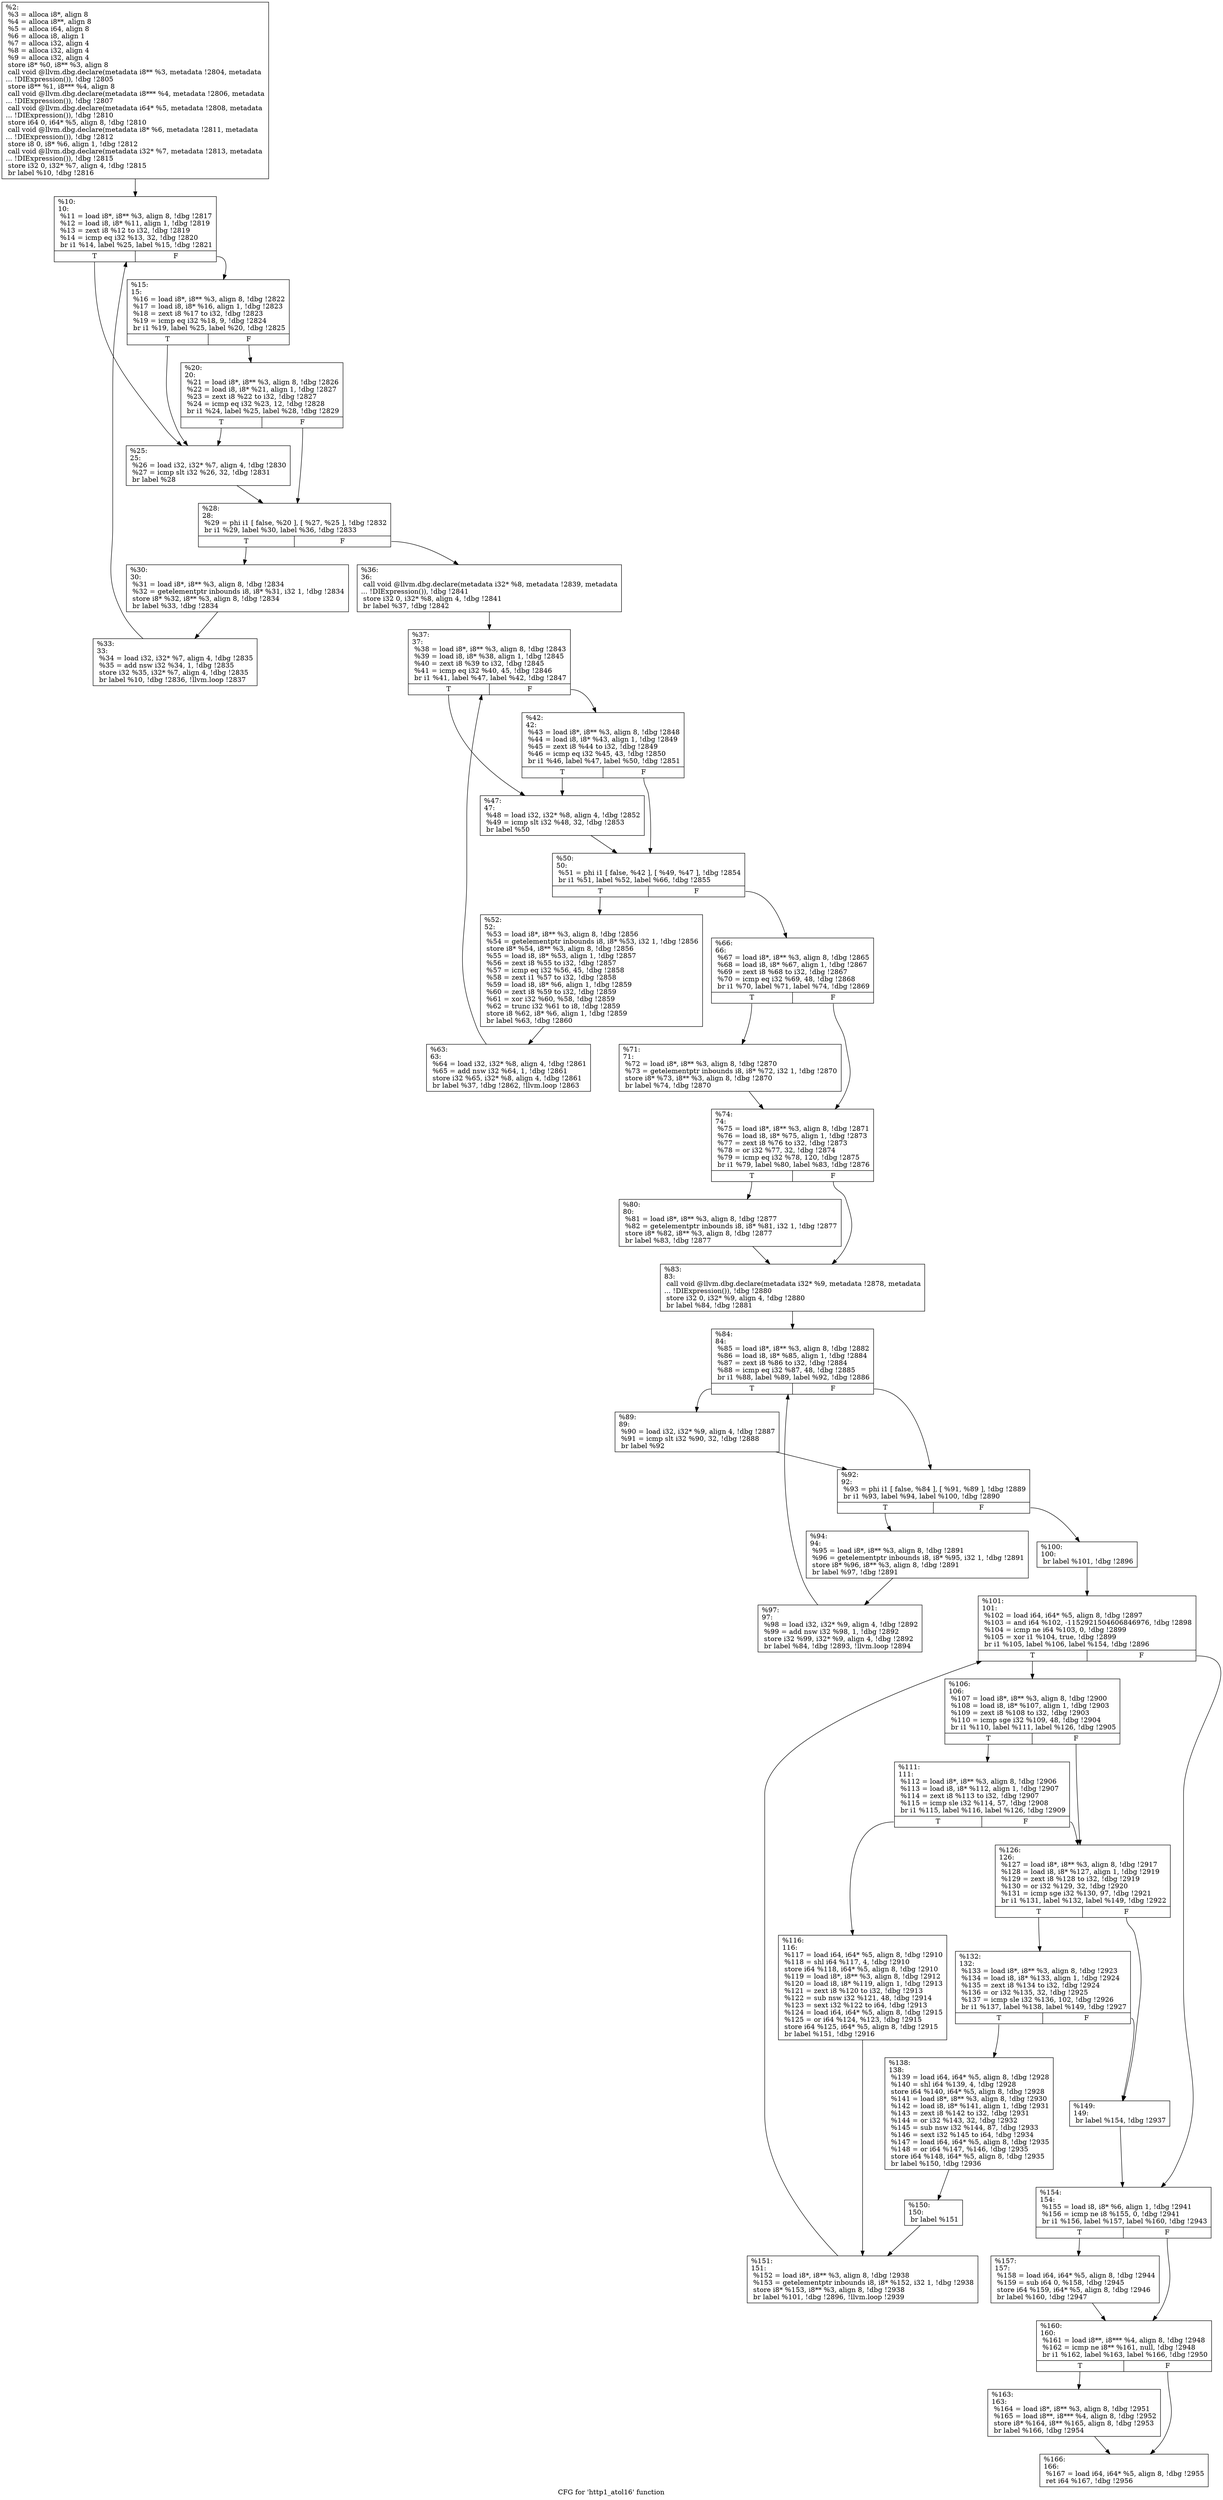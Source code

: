 digraph "CFG for 'http1_atol16' function" {
	label="CFG for 'http1_atol16' function";

	Node0x55685223cd30 [shape=record,label="{%2:\l  %3 = alloca i8*, align 8\l  %4 = alloca i8**, align 8\l  %5 = alloca i64, align 8\l  %6 = alloca i8, align 1\l  %7 = alloca i32, align 4\l  %8 = alloca i32, align 4\l  %9 = alloca i32, align 4\l  store i8* %0, i8** %3, align 8\l  call void @llvm.dbg.declare(metadata i8** %3, metadata !2804, metadata\l... !DIExpression()), !dbg !2805\l  store i8** %1, i8*** %4, align 8\l  call void @llvm.dbg.declare(metadata i8*** %4, metadata !2806, metadata\l... !DIExpression()), !dbg !2807\l  call void @llvm.dbg.declare(metadata i64* %5, metadata !2808, metadata\l... !DIExpression()), !dbg !2810\l  store i64 0, i64* %5, align 8, !dbg !2810\l  call void @llvm.dbg.declare(metadata i8* %6, metadata !2811, metadata\l... !DIExpression()), !dbg !2812\l  store i8 0, i8* %6, align 1, !dbg !2812\l  call void @llvm.dbg.declare(metadata i32* %7, metadata !2813, metadata\l... !DIExpression()), !dbg !2815\l  store i32 0, i32* %7, align 4, !dbg !2815\l  br label %10, !dbg !2816\l}"];
	Node0x55685223cd30 -> Node0x55685223cde0;
	Node0x55685223cde0 [shape=record,label="{%10:\l10:                                               \l  %11 = load i8*, i8** %3, align 8, !dbg !2817\l  %12 = load i8, i8* %11, align 1, !dbg !2819\l  %13 = zext i8 %12 to i32, !dbg !2819\l  %14 = icmp eq i32 %13, 32, !dbg !2820\l  br i1 %14, label %25, label %15, !dbg !2821\l|{<s0>T|<s1>F}}"];
	Node0x55685223cde0:s0 -> Node0x55685223ced0;
	Node0x55685223cde0:s1 -> Node0x55685223ce30;
	Node0x55685223ce30 [shape=record,label="{%15:\l15:                                               \l  %16 = load i8*, i8** %3, align 8, !dbg !2822\l  %17 = load i8, i8* %16, align 1, !dbg !2823\l  %18 = zext i8 %17 to i32, !dbg !2823\l  %19 = icmp eq i32 %18, 9, !dbg !2824\l  br i1 %19, label %25, label %20, !dbg !2825\l|{<s0>T|<s1>F}}"];
	Node0x55685223ce30:s0 -> Node0x55685223ced0;
	Node0x55685223ce30:s1 -> Node0x55685223ce80;
	Node0x55685223ce80 [shape=record,label="{%20:\l20:                                               \l  %21 = load i8*, i8** %3, align 8, !dbg !2826\l  %22 = load i8, i8* %21, align 1, !dbg !2827\l  %23 = zext i8 %22 to i32, !dbg !2827\l  %24 = icmp eq i32 %23, 12, !dbg !2828\l  br i1 %24, label %25, label %28, !dbg !2829\l|{<s0>T|<s1>F}}"];
	Node0x55685223ce80:s0 -> Node0x55685223ced0;
	Node0x55685223ce80:s1 -> Node0x55685223cf20;
	Node0x55685223ced0 [shape=record,label="{%25:\l25:                                               \l  %26 = load i32, i32* %7, align 4, !dbg !2830\l  %27 = icmp slt i32 %26, 32, !dbg !2831\l  br label %28\l}"];
	Node0x55685223ced0 -> Node0x55685223cf20;
	Node0x55685223cf20 [shape=record,label="{%28:\l28:                                               \l  %29 = phi i1 [ false, %20 ], [ %27, %25 ], !dbg !2832\l  br i1 %29, label %30, label %36, !dbg !2833\l|{<s0>T|<s1>F}}"];
	Node0x55685223cf20:s0 -> Node0x55685223cf70;
	Node0x55685223cf20:s1 -> Node0x55685223d010;
	Node0x55685223cf70 [shape=record,label="{%30:\l30:                                               \l  %31 = load i8*, i8** %3, align 8, !dbg !2834\l  %32 = getelementptr inbounds i8, i8* %31, i32 1, !dbg !2834\l  store i8* %32, i8** %3, align 8, !dbg !2834\l  br label %33, !dbg !2834\l}"];
	Node0x55685223cf70 -> Node0x55685223cfc0;
	Node0x55685223cfc0 [shape=record,label="{%33:\l33:                                               \l  %34 = load i32, i32* %7, align 4, !dbg !2835\l  %35 = add nsw i32 %34, 1, !dbg !2835\l  store i32 %35, i32* %7, align 4, !dbg !2835\l  br label %10, !dbg !2836, !llvm.loop !2837\l}"];
	Node0x55685223cfc0 -> Node0x55685223cde0;
	Node0x55685223d010 [shape=record,label="{%36:\l36:                                               \l  call void @llvm.dbg.declare(metadata i32* %8, metadata !2839, metadata\l... !DIExpression()), !dbg !2841\l  store i32 0, i32* %8, align 4, !dbg !2841\l  br label %37, !dbg !2842\l}"];
	Node0x55685223d010 -> Node0x55685223d060;
	Node0x55685223d060 [shape=record,label="{%37:\l37:                                               \l  %38 = load i8*, i8** %3, align 8, !dbg !2843\l  %39 = load i8, i8* %38, align 1, !dbg !2845\l  %40 = zext i8 %39 to i32, !dbg !2845\l  %41 = icmp eq i32 %40, 45, !dbg !2846\l  br i1 %41, label %47, label %42, !dbg !2847\l|{<s0>T|<s1>F}}"];
	Node0x55685223d060:s0 -> Node0x55685223d100;
	Node0x55685223d060:s1 -> Node0x55685223d0b0;
	Node0x55685223d0b0 [shape=record,label="{%42:\l42:                                               \l  %43 = load i8*, i8** %3, align 8, !dbg !2848\l  %44 = load i8, i8* %43, align 1, !dbg !2849\l  %45 = zext i8 %44 to i32, !dbg !2849\l  %46 = icmp eq i32 %45, 43, !dbg !2850\l  br i1 %46, label %47, label %50, !dbg !2851\l|{<s0>T|<s1>F}}"];
	Node0x55685223d0b0:s0 -> Node0x55685223d100;
	Node0x55685223d0b0:s1 -> Node0x55685223d150;
	Node0x55685223d100 [shape=record,label="{%47:\l47:                                               \l  %48 = load i32, i32* %8, align 4, !dbg !2852\l  %49 = icmp slt i32 %48, 32, !dbg !2853\l  br label %50\l}"];
	Node0x55685223d100 -> Node0x55685223d150;
	Node0x55685223d150 [shape=record,label="{%50:\l50:                                               \l  %51 = phi i1 [ false, %42 ], [ %49, %47 ], !dbg !2854\l  br i1 %51, label %52, label %66, !dbg !2855\l|{<s0>T|<s1>F}}"];
	Node0x55685223d150:s0 -> Node0x55685223d1a0;
	Node0x55685223d150:s1 -> Node0x55685223d240;
	Node0x55685223d1a0 [shape=record,label="{%52:\l52:                                               \l  %53 = load i8*, i8** %3, align 8, !dbg !2856\l  %54 = getelementptr inbounds i8, i8* %53, i32 1, !dbg !2856\l  store i8* %54, i8** %3, align 8, !dbg !2856\l  %55 = load i8, i8* %53, align 1, !dbg !2857\l  %56 = zext i8 %55 to i32, !dbg !2857\l  %57 = icmp eq i32 %56, 45, !dbg !2858\l  %58 = zext i1 %57 to i32, !dbg !2858\l  %59 = load i8, i8* %6, align 1, !dbg !2859\l  %60 = zext i8 %59 to i32, !dbg !2859\l  %61 = xor i32 %60, %58, !dbg !2859\l  %62 = trunc i32 %61 to i8, !dbg !2859\l  store i8 %62, i8* %6, align 1, !dbg !2859\l  br label %63, !dbg !2860\l}"];
	Node0x55685223d1a0 -> Node0x55685223d1f0;
	Node0x55685223d1f0 [shape=record,label="{%63:\l63:                                               \l  %64 = load i32, i32* %8, align 4, !dbg !2861\l  %65 = add nsw i32 %64, 1, !dbg !2861\l  store i32 %65, i32* %8, align 4, !dbg !2861\l  br label %37, !dbg !2862, !llvm.loop !2863\l}"];
	Node0x55685223d1f0 -> Node0x55685223d060;
	Node0x55685223d240 [shape=record,label="{%66:\l66:                                               \l  %67 = load i8*, i8** %3, align 8, !dbg !2865\l  %68 = load i8, i8* %67, align 1, !dbg !2867\l  %69 = zext i8 %68 to i32, !dbg !2867\l  %70 = icmp eq i32 %69, 48, !dbg !2868\l  br i1 %70, label %71, label %74, !dbg !2869\l|{<s0>T|<s1>F}}"];
	Node0x55685223d240:s0 -> Node0x55685223d290;
	Node0x55685223d240:s1 -> Node0x55685223d2e0;
	Node0x55685223d290 [shape=record,label="{%71:\l71:                                               \l  %72 = load i8*, i8** %3, align 8, !dbg !2870\l  %73 = getelementptr inbounds i8, i8* %72, i32 1, !dbg !2870\l  store i8* %73, i8** %3, align 8, !dbg !2870\l  br label %74, !dbg !2870\l}"];
	Node0x55685223d290 -> Node0x55685223d2e0;
	Node0x55685223d2e0 [shape=record,label="{%74:\l74:                                               \l  %75 = load i8*, i8** %3, align 8, !dbg !2871\l  %76 = load i8, i8* %75, align 1, !dbg !2873\l  %77 = zext i8 %76 to i32, !dbg !2873\l  %78 = or i32 %77, 32, !dbg !2874\l  %79 = icmp eq i32 %78, 120, !dbg !2875\l  br i1 %79, label %80, label %83, !dbg !2876\l|{<s0>T|<s1>F}}"];
	Node0x55685223d2e0:s0 -> Node0x55685223d330;
	Node0x55685223d2e0:s1 -> Node0x55685223d380;
	Node0x55685223d330 [shape=record,label="{%80:\l80:                                               \l  %81 = load i8*, i8** %3, align 8, !dbg !2877\l  %82 = getelementptr inbounds i8, i8* %81, i32 1, !dbg !2877\l  store i8* %82, i8** %3, align 8, !dbg !2877\l  br label %83, !dbg !2877\l}"];
	Node0x55685223d330 -> Node0x55685223d380;
	Node0x55685223d380 [shape=record,label="{%83:\l83:                                               \l  call void @llvm.dbg.declare(metadata i32* %9, metadata !2878, metadata\l... !DIExpression()), !dbg !2880\l  store i32 0, i32* %9, align 4, !dbg !2880\l  br label %84, !dbg !2881\l}"];
	Node0x55685223d380 -> Node0x55685223d3d0;
	Node0x55685223d3d0 [shape=record,label="{%84:\l84:                                               \l  %85 = load i8*, i8** %3, align 8, !dbg !2882\l  %86 = load i8, i8* %85, align 1, !dbg !2884\l  %87 = zext i8 %86 to i32, !dbg !2884\l  %88 = icmp eq i32 %87, 48, !dbg !2885\l  br i1 %88, label %89, label %92, !dbg !2886\l|{<s0>T|<s1>F}}"];
	Node0x55685223d3d0:s0 -> Node0x55685223d420;
	Node0x55685223d3d0:s1 -> Node0x55685223d470;
	Node0x55685223d420 [shape=record,label="{%89:\l89:                                               \l  %90 = load i32, i32* %9, align 4, !dbg !2887\l  %91 = icmp slt i32 %90, 32, !dbg !2888\l  br label %92\l}"];
	Node0x55685223d420 -> Node0x55685223d470;
	Node0x55685223d470 [shape=record,label="{%92:\l92:                                               \l  %93 = phi i1 [ false, %84 ], [ %91, %89 ], !dbg !2889\l  br i1 %93, label %94, label %100, !dbg !2890\l|{<s0>T|<s1>F}}"];
	Node0x55685223d470:s0 -> Node0x55685223d4c0;
	Node0x55685223d470:s1 -> Node0x55685223d560;
	Node0x55685223d4c0 [shape=record,label="{%94:\l94:                                               \l  %95 = load i8*, i8** %3, align 8, !dbg !2891\l  %96 = getelementptr inbounds i8, i8* %95, i32 1, !dbg !2891\l  store i8* %96, i8** %3, align 8, !dbg !2891\l  br label %97, !dbg !2891\l}"];
	Node0x55685223d4c0 -> Node0x55685223d510;
	Node0x55685223d510 [shape=record,label="{%97:\l97:                                               \l  %98 = load i32, i32* %9, align 4, !dbg !2892\l  %99 = add nsw i32 %98, 1, !dbg !2892\l  store i32 %99, i32* %9, align 4, !dbg !2892\l  br label %84, !dbg !2893, !llvm.loop !2894\l}"];
	Node0x55685223d510 -> Node0x55685223d3d0;
	Node0x55685223d560 [shape=record,label="{%100:\l100:                                              \l  br label %101, !dbg !2896\l}"];
	Node0x55685223d560 -> Node0x55685223d5b0;
	Node0x55685223d5b0 [shape=record,label="{%101:\l101:                                              \l  %102 = load i64, i64* %5, align 8, !dbg !2897\l  %103 = and i64 %102, -1152921504606846976, !dbg !2898\l  %104 = icmp ne i64 %103, 0, !dbg !2899\l  %105 = xor i1 %104, true, !dbg !2899\l  br i1 %105, label %106, label %154, !dbg !2896\l|{<s0>T|<s1>F}}"];
	Node0x55685223d5b0:s0 -> Node0x55685223d600;
	Node0x55685223d5b0:s1 -> Node0x55685223d8d0;
	Node0x55685223d600 [shape=record,label="{%106:\l106:                                              \l  %107 = load i8*, i8** %3, align 8, !dbg !2900\l  %108 = load i8, i8* %107, align 1, !dbg !2903\l  %109 = zext i8 %108 to i32, !dbg !2903\l  %110 = icmp sge i32 %109, 48, !dbg !2904\l  br i1 %110, label %111, label %126, !dbg !2905\l|{<s0>T|<s1>F}}"];
	Node0x55685223d600:s0 -> Node0x55685223d650;
	Node0x55685223d600:s1 -> Node0x55685223d6f0;
	Node0x55685223d650 [shape=record,label="{%111:\l111:                                              \l  %112 = load i8*, i8** %3, align 8, !dbg !2906\l  %113 = load i8, i8* %112, align 1, !dbg !2907\l  %114 = zext i8 %113 to i32, !dbg !2907\l  %115 = icmp sle i32 %114, 57, !dbg !2908\l  br i1 %115, label %116, label %126, !dbg !2909\l|{<s0>T|<s1>F}}"];
	Node0x55685223d650:s0 -> Node0x55685223d6a0;
	Node0x55685223d650:s1 -> Node0x55685223d6f0;
	Node0x55685223d6a0 [shape=record,label="{%116:\l116:                                              \l  %117 = load i64, i64* %5, align 8, !dbg !2910\l  %118 = shl i64 %117, 4, !dbg !2910\l  store i64 %118, i64* %5, align 8, !dbg !2910\l  %119 = load i8*, i8** %3, align 8, !dbg !2912\l  %120 = load i8, i8* %119, align 1, !dbg !2913\l  %121 = zext i8 %120 to i32, !dbg !2913\l  %122 = sub nsw i32 %121, 48, !dbg !2914\l  %123 = sext i32 %122 to i64, !dbg !2913\l  %124 = load i64, i64* %5, align 8, !dbg !2915\l  %125 = or i64 %124, %123, !dbg !2915\l  store i64 %125, i64* %5, align 8, !dbg !2915\l  br label %151, !dbg !2916\l}"];
	Node0x55685223d6a0 -> Node0x55685223d880;
	Node0x55685223d6f0 [shape=record,label="{%126:\l126:                                              \l  %127 = load i8*, i8** %3, align 8, !dbg !2917\l  %128 = load i8, i8* %127, align 1, !dbg !2919\l  %129 = zext i8 %128 to i32, !dbg !2919\l  %130 = or i32 %129, 32, !dbg !2920\l  %131 = icmp sge i32 %130, 97, !dbg !2921\l  br i1 %131, label %132, label %149, !dbg !2922\l|{<s0>T|<s1>F}}"];
	Node0x55685223d6f0:s0 -> Node0x55685223d740;
	Node0x55685223d6f0:s1 -> Node0x55685223d7e0;
	Node0x55685223d740 [shape=record,label="{%132:\l132:                                              \l  %133 = load i8*, i8** %3, align 8, !dbg !2923\l  %134 = load i8, i8* %133, align 1, !dbg !2924\l  %135 = zext i8 %134 to i32, !dbg !2924\l  %136 = or i32 %135, 32, !dbg !2925\l  %137 = icmp sle i32 %136, 102, !dbg !2926\l  br i1 %137, label %138, label %149, !dbg !2927\l|{<s0>T|<s1>F}}"];
	Node0x55685223d740:s0 -> Node0x55685223d790;
	Node0x55685223d740:s1 -> Node0x55685223d7e0;
	Node0x55685223d790 [shape=record,label="{%138:\l138:                                              \l  %139 = load i64, i64* %5, align 8, !dbg !2928\l  %140 = shl i64 %139, 4, !dbg !2928\l  store i64 %140, i64* %5, align 8, !dbg !2928\l  %141 = load i8*, i8** %3, align 8, !dbg !2930\l  %142 = load i8, i8* %141, align 1, !dbg !2931\l  %143 = zext i8 %142 to i32, !dbg !2931\l  %144 = or i32 %143, 32, !dbg !2932\l  %145 = sub nsw i32 %144, 87, !dbg !2933\l  %146 = sext i32 %145 to i64, !dbg !2934\l  %147 = load i64, i64* %5, align 8, !dbg !2935\l  %148 = or i64 %147, %146, !dbg !2935\l  store i64 %148, i64* %5, align 8, !dbg !2935\l  br label %150, !dbg !2936\l}"];
	Node0x55685223d790 -> Node0x55685223d830;
	Node0x55685223d7e0 [shape=record,label="{%149:\l149:                                              \l  br label %154, !dbg !2937\l}"];
	Node0x55685223d7e0 -> Node0x55685223d8d0;
	Node0x55685223d830 [shape=record,label="{%150:\l150:                                              \l  br label %151\l}"];
	Node0x55685223d830 -> Node0x55685223d880;
	Node0x55685223d880 [shape=record,label="{%151:\l151:                                              \l  %152 = load i8*, i8** %3, align 8, !dbg !2938\l  %153 = getelementptr inbounds i8, i8* %152, i32 1, !dbg !2938\l  store i8* %153, i8** %3, align 8, !dbg !2938\l  br label %101, !dbg !2896, !llvm.loop !2939\l}"];
	Node0x55685223d880 -> Node0x55685223d5b0;
	Node0x55685223d8d0 [shape=record,label="{%154:\l154:                                              \l  %155 = load i8, i8* %6, align 1, !dbg !2941\l  %156 = icmp ne i8 %155, 0, !dbg !2941\l  br i1 %156, label %157, label %160, !dbg !2943\l|{<s0>T|<s1>F}}"];
	Node0x55685223d8d0:s0 -> Node0x55685223d920;
	Node0x55685223d8d0:s1 -> Node0x55685223d970;
	Node0x55685223d920 [shape=record,label="{%157:\l157:                                              \l  %158 = load i64, i64* %5, align 8, !dbg !2944\l  %159 = sub i64 0, %158, !dbg !2945\l  store i64 %159, i64* %5, align 8, !dbg !2946\l  br label %160, !dbg !2947\l}"];
	Node0x55685223d920 -> Node0x55685223d970;
	Node0x55685223d970 [shape=record,label="{%160:\l160:                                              \l  %161 = load i8**, i8*** %4, align 8, !dbg !2948\l  %162 = icmp ne i8** %161, null, !dbg !2948\l  br i1 %162, label %163, label %166, !dbg !2950\l|{<s0>T|<s1>F}}"];
	Node0x55685223d970:s0 -> Node0x55685223d9c0;
	Node0x55685223d970:s1 -> Node0x55685223da10;
	Node0x55685223d9c0 [shape=record,label="{%163:\l163:                                              \l  %164 = load i8*, i8** %3, align 8, !dbg !2951\l  %165 = load i8**, i8*** %4, align 8, !dbg !2952\l  store i8* %164, i8** %165, align 8, !dbg !2953\l  br label %166, !dbg !2954\l}"];
	Node0x55685223d9c0 -> Node0x55685223da10;
	Node0x55685223da10 [shape=record,label="{%166:\l166:                                              \l  %167 = load i64, i64* %5, align 8, !dbg !2955\l  ret i64 %167, !dbg !2956\l}"];
}

